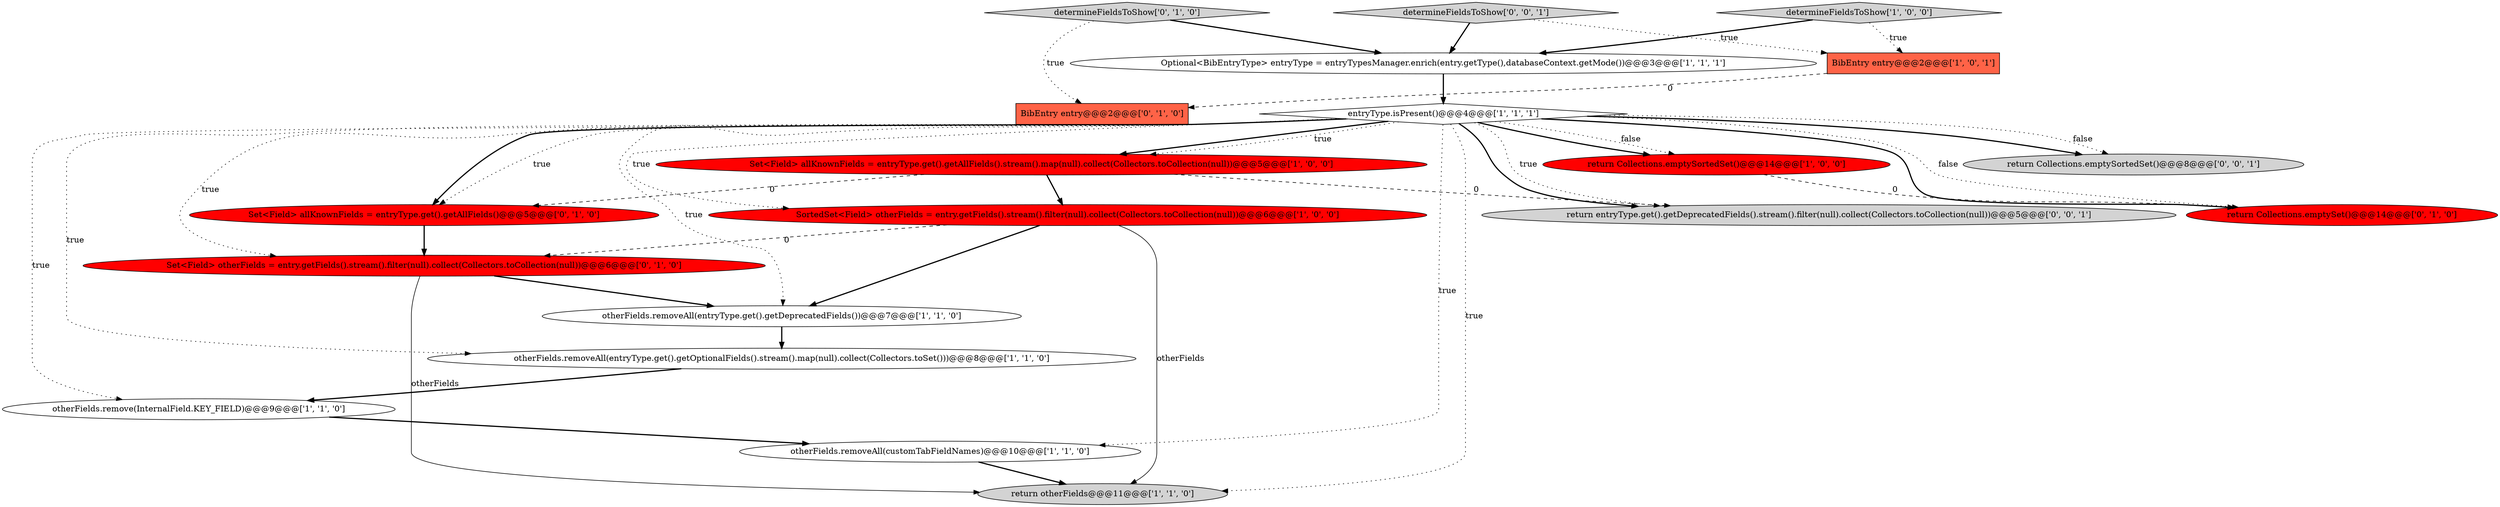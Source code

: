 digraph {
13 [style = filled, label = "Set<Field> allKnownFields = entryType.get().getAllFields()@@@5@@@['0', '1', '0']", fillcolor = red, shape = ellipse image = "AAA1AAABBB2BBB"];
16 [style = filled, label = "determineFieldsToShow['0', '1', '0']", fillcolor = lightgray, shape = diamond image = "AAA0AAABBB2BBB"];
2 [style = filled, label = "return Collections.emptySortedSet()@@@14@@@['1', '0', '0']", fillcolor = red, shape = ellipse image = "AAA1AAABBB1BBB"];
3 [style = filled, label = "SortedSet<Field> otherFields = entry.getFields().stream().filter(null).collect(Collectors.toCollection(null))@@@6@@@['1', '0', '0']", fillcolor = red, shape = ellipse image = "AAA1AAABBB1BBB"];
4 [style = filled, label = "otherFields.removeAll(entryType.get().getOptionalFields().stream().map(null).collect(Collectors.toSet()))@@@8@@@['1', '1', '0']", fillcolor = white, shape = ellipse image = "AAA0AAABBB1BBB"];
8 [style = filled, label = "otherFields.removeAll(customTabFieldNames)@@@10@@@['1', '1', '0']", fillcolor = white, shape = ellipse image = "AAA0AAABBB1BBB"];
10 [style = filled, label = "otherFields.remove(InternalField.KEY_FIELD)@@@9@@@['1', '1', '0']", fillcolor = white, shape = ellipse image = "AAA0AAABBB1BBB"];
11 [style = filled, label = "otherFields.removeAll(entryType.get().getDeprecatedFields())@@@7@@@['1', '1', '0']", fillcolor = white, shape = ellipse image = "AAA0AAABBB1BBB"];
7 [style = filled, label = "Set<Field> allKnownFields = entryType.get().getAllFields().stream().map(null).collect(Collectors.toCollection(null))@@@5@@@['1', '0', '0']", fillcolor = red, shape = ellipse image = "AAA1AAABBB1BBB"];
14 [style = filled, label = "BibEntry entry@@@2@@@['0', '1', '0']", fillcolor = tomato, shape = box image = "AAA1AAABBB2BBB"];
15 [style = filled, label = "return Collections.emptySet()@@@14@@@['0', '1', '0']", fillcolor = red, shape = ellipse image = "AAA1AAABBB2BBB"];
17 [style = filled, label = "return entryType.get().getDeprecatedFields().stream().filter(null).collect(Collectors.toCollection(null))@@@5@@@['0', '0', '1']", fillcolor = lightgray, shape = ellipse image = "AAA0AAABBB3BBB"];
19 [style = filled, label = "return Collections.emptySortedSet()@@@8@@@['0', '0', '1']", fillcolor = lightgray, shape = ellipse image = "AAA0AAABBB3BBB"];
0 [style = filled, label = "BibEntry entry@@@2@@@['1', '0', '1']", fillcolor = tomato, shape = box image = "AAA0AAABBB1BBB"];
5 [style = filled, label = "determineFieldsToShow['1', '0', '0']", fillcolor = lightgray, shape = diamond image = "AAA0AAABBB1BBB"];
9 [style = filled, label = "return otherFields@@@11@@@['1', '1', '0']", fillcolor = lightgray, shape = ellipse image = "AAA0AAABBB1BBB"];
12 [style = filled, label = "Set<Field> otherFields = entry.getFields().stream().filter(null).collect(Collectors.toCollection(null))@@@6@@@['0', '1', '0']", fillcolor = red, shape = ellipse image = "AAA1AAABBB2BBB"];
1 [style = filled, label = "entryType.isPresent()@@@4@@@['1', '1', '1']", fillcolor = white, shape = diamond image = "AAA0AAABBB1BBB"];
18 [style = filled, label = "determineFieldsToShow['0', '0', '1']", fillcolor = lightgray, shape = diamond image = "AAA0AAABBB3BBB"];
6 [style = filled, label = "Optional<BibEntryType> entryType = entryTypesManager.enrich(entry.getType(),databaseContext.getMode())@@@3@@@['1', '1', '1']", fillcolor = white, shape = ellipse image = "AAA0AAABBB1BBB"];
4->10 [style = bold, label=""];
1->10 [style = dotted, label="true"];
1->17 [style = dotted, label="true"];
7->17 [style = dashed, label="0"];
16->6 [style = bold, label=""];
1->15 [style = bold, label=""];
1->11 [style = dotted, label="true"];
11->4 [style = bold, label=""];
12->11 [style = bold, label=""];
3->11 [style = bold, label=""];
1->4 [style = dotted, label="true"];
5->0 [style = dotted, label="true"];
1->15 [style = dotted, label="false"];
1->7 [style = bold, label=""];
1->13 [style = bold, label=""];
1->19 [style = dotted, label="false"];
7->3 [style = bold, label=""];
1->17 [style = bold, label=""];
1->2 [style = dotted, label="false"];
1->3 [style = dotted, label="true"];
1->7 [style = dotted, label="true"];
3->9 [style = solid, label="otherFields"];
1->13 [style = dotted, label="true"];
0->14 [style = dashed, label="0"];
6->1 [style = bold, label=""];
2->15 [style = dashed, label="0"];
13->12 [style = bold, label=""];
3->12 [style = dashed, label="0"];
5->6 [style = bold, label=""];
10->8 [style = bold, label=""];
18->6 [style = bold, label=""];
1->9 [style = dotted, label="true"];
1->12 [style = dotted, label="true"];
16->14 [style = dotted, label="true"];
8->9 [style = bold, label=""];
1->8 [style = dotted, label="true"];
7->13 [style = dashed, label="0"];
18->0 [style = dotted, label="true"];
1->2 [style = bold, label=""];
1->19 [style = bold, label=""];
12->9 [style = solid, label="otherFields"];
}
